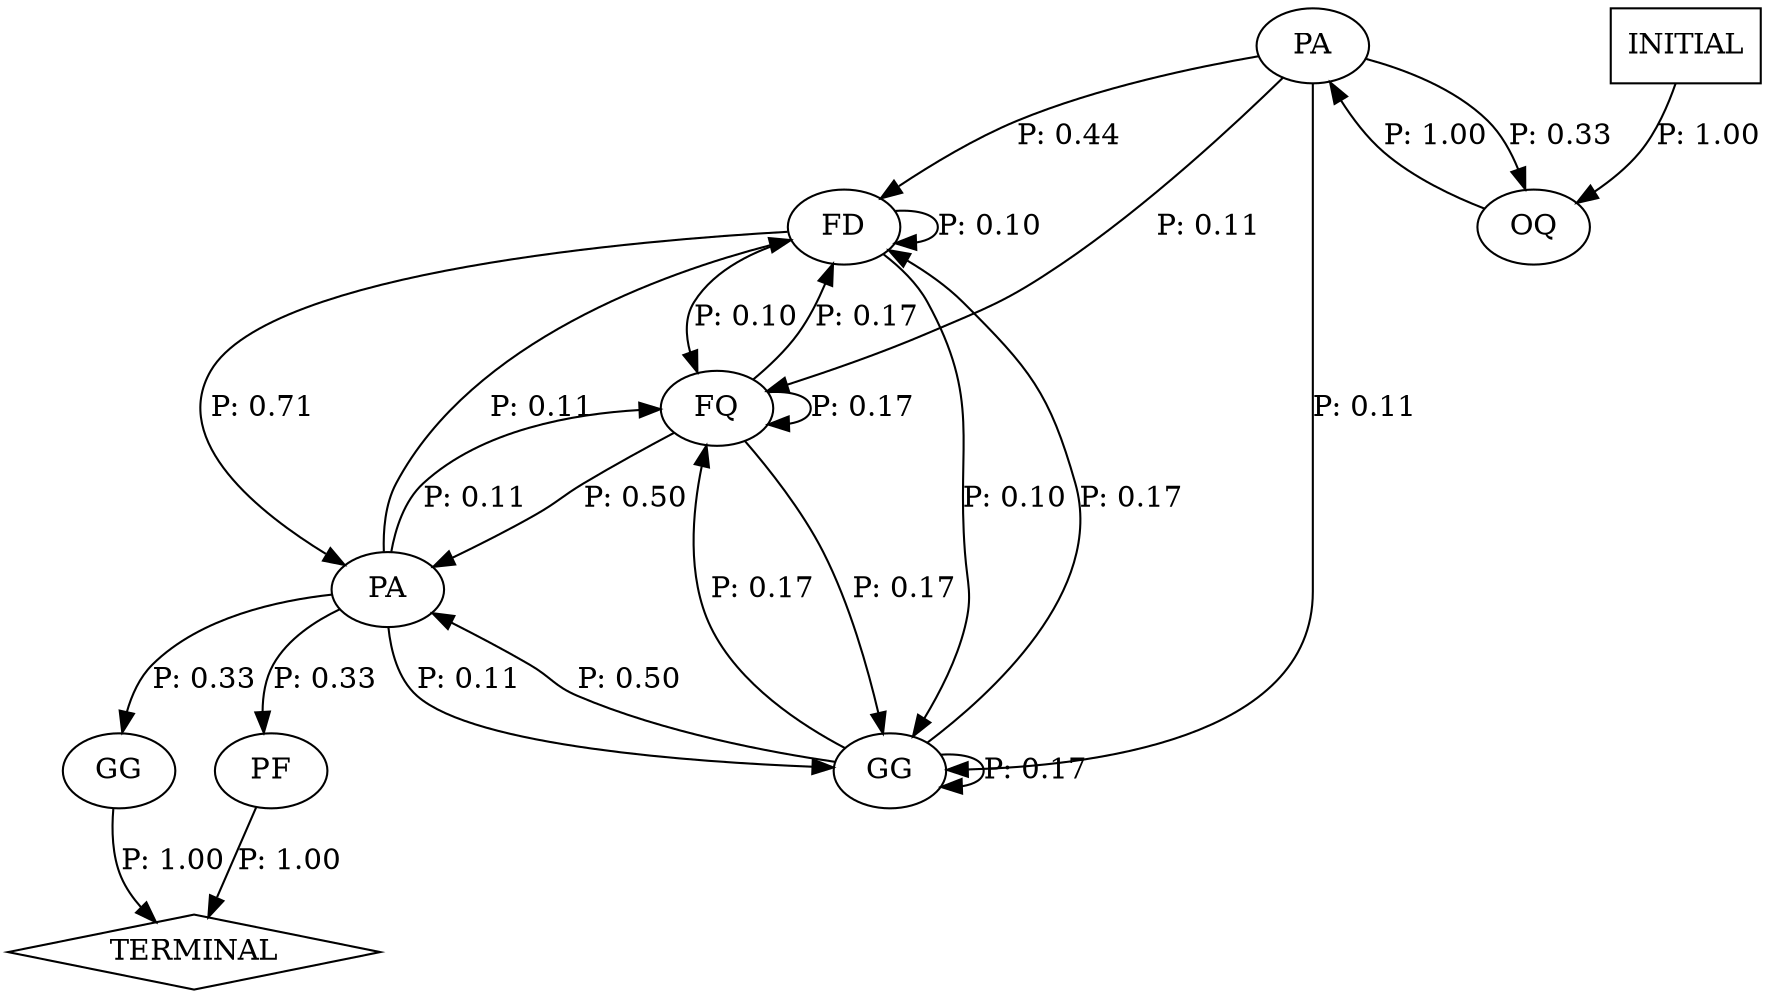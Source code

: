 digraph G {
  0 [label="FD"];
  1 [label="FQ"];
  2 [label="GG"];
  3 [label="GG"];
  4 [label="OQ"];
  5 [label="PA"];
  6 [label="PA"];
  7 [label="PF"];
  8 [label="TERMINAL",shape=diamond];
  9 [label="INITIAL",shape=box];
0->0 [label="P: 0.10"];
0->1 [label="P: 0.10"];
0->3 [label="P: 0.10"];
0->6 [label="P: 0.71"];
1->0 [label="P: 0.17"];
1->1 [label="P: 0.17"];
1->3 [label="P: 0.17"];
1->6 [label="P: 0.50"];
2->8 [label="P: 1.00"];
3->0 [label="P: 0.17"];
3->1 [label="P: 0.17"];
3->3 [label="P: 0.17"];
3->6 [label="P: 0.50"];
4->5 [label="P: 1.00"];
5->0 [label="P: 0.44"];
5->1 [label="P: 0.11"];
5->3 [label="P: 0.11"];
5->4 [label="P: 0.33"];
6->0 [label="P: 0.11"];
6->1 [label="P: 0.11"];
6->3 [label="P: 0.11"];
6->2 [label="P: 0.33"];
6->7 [label="P: 0.33"];
7->8 [label="P: 1.00"];
9->4 [label="P: 1.00"];
}
